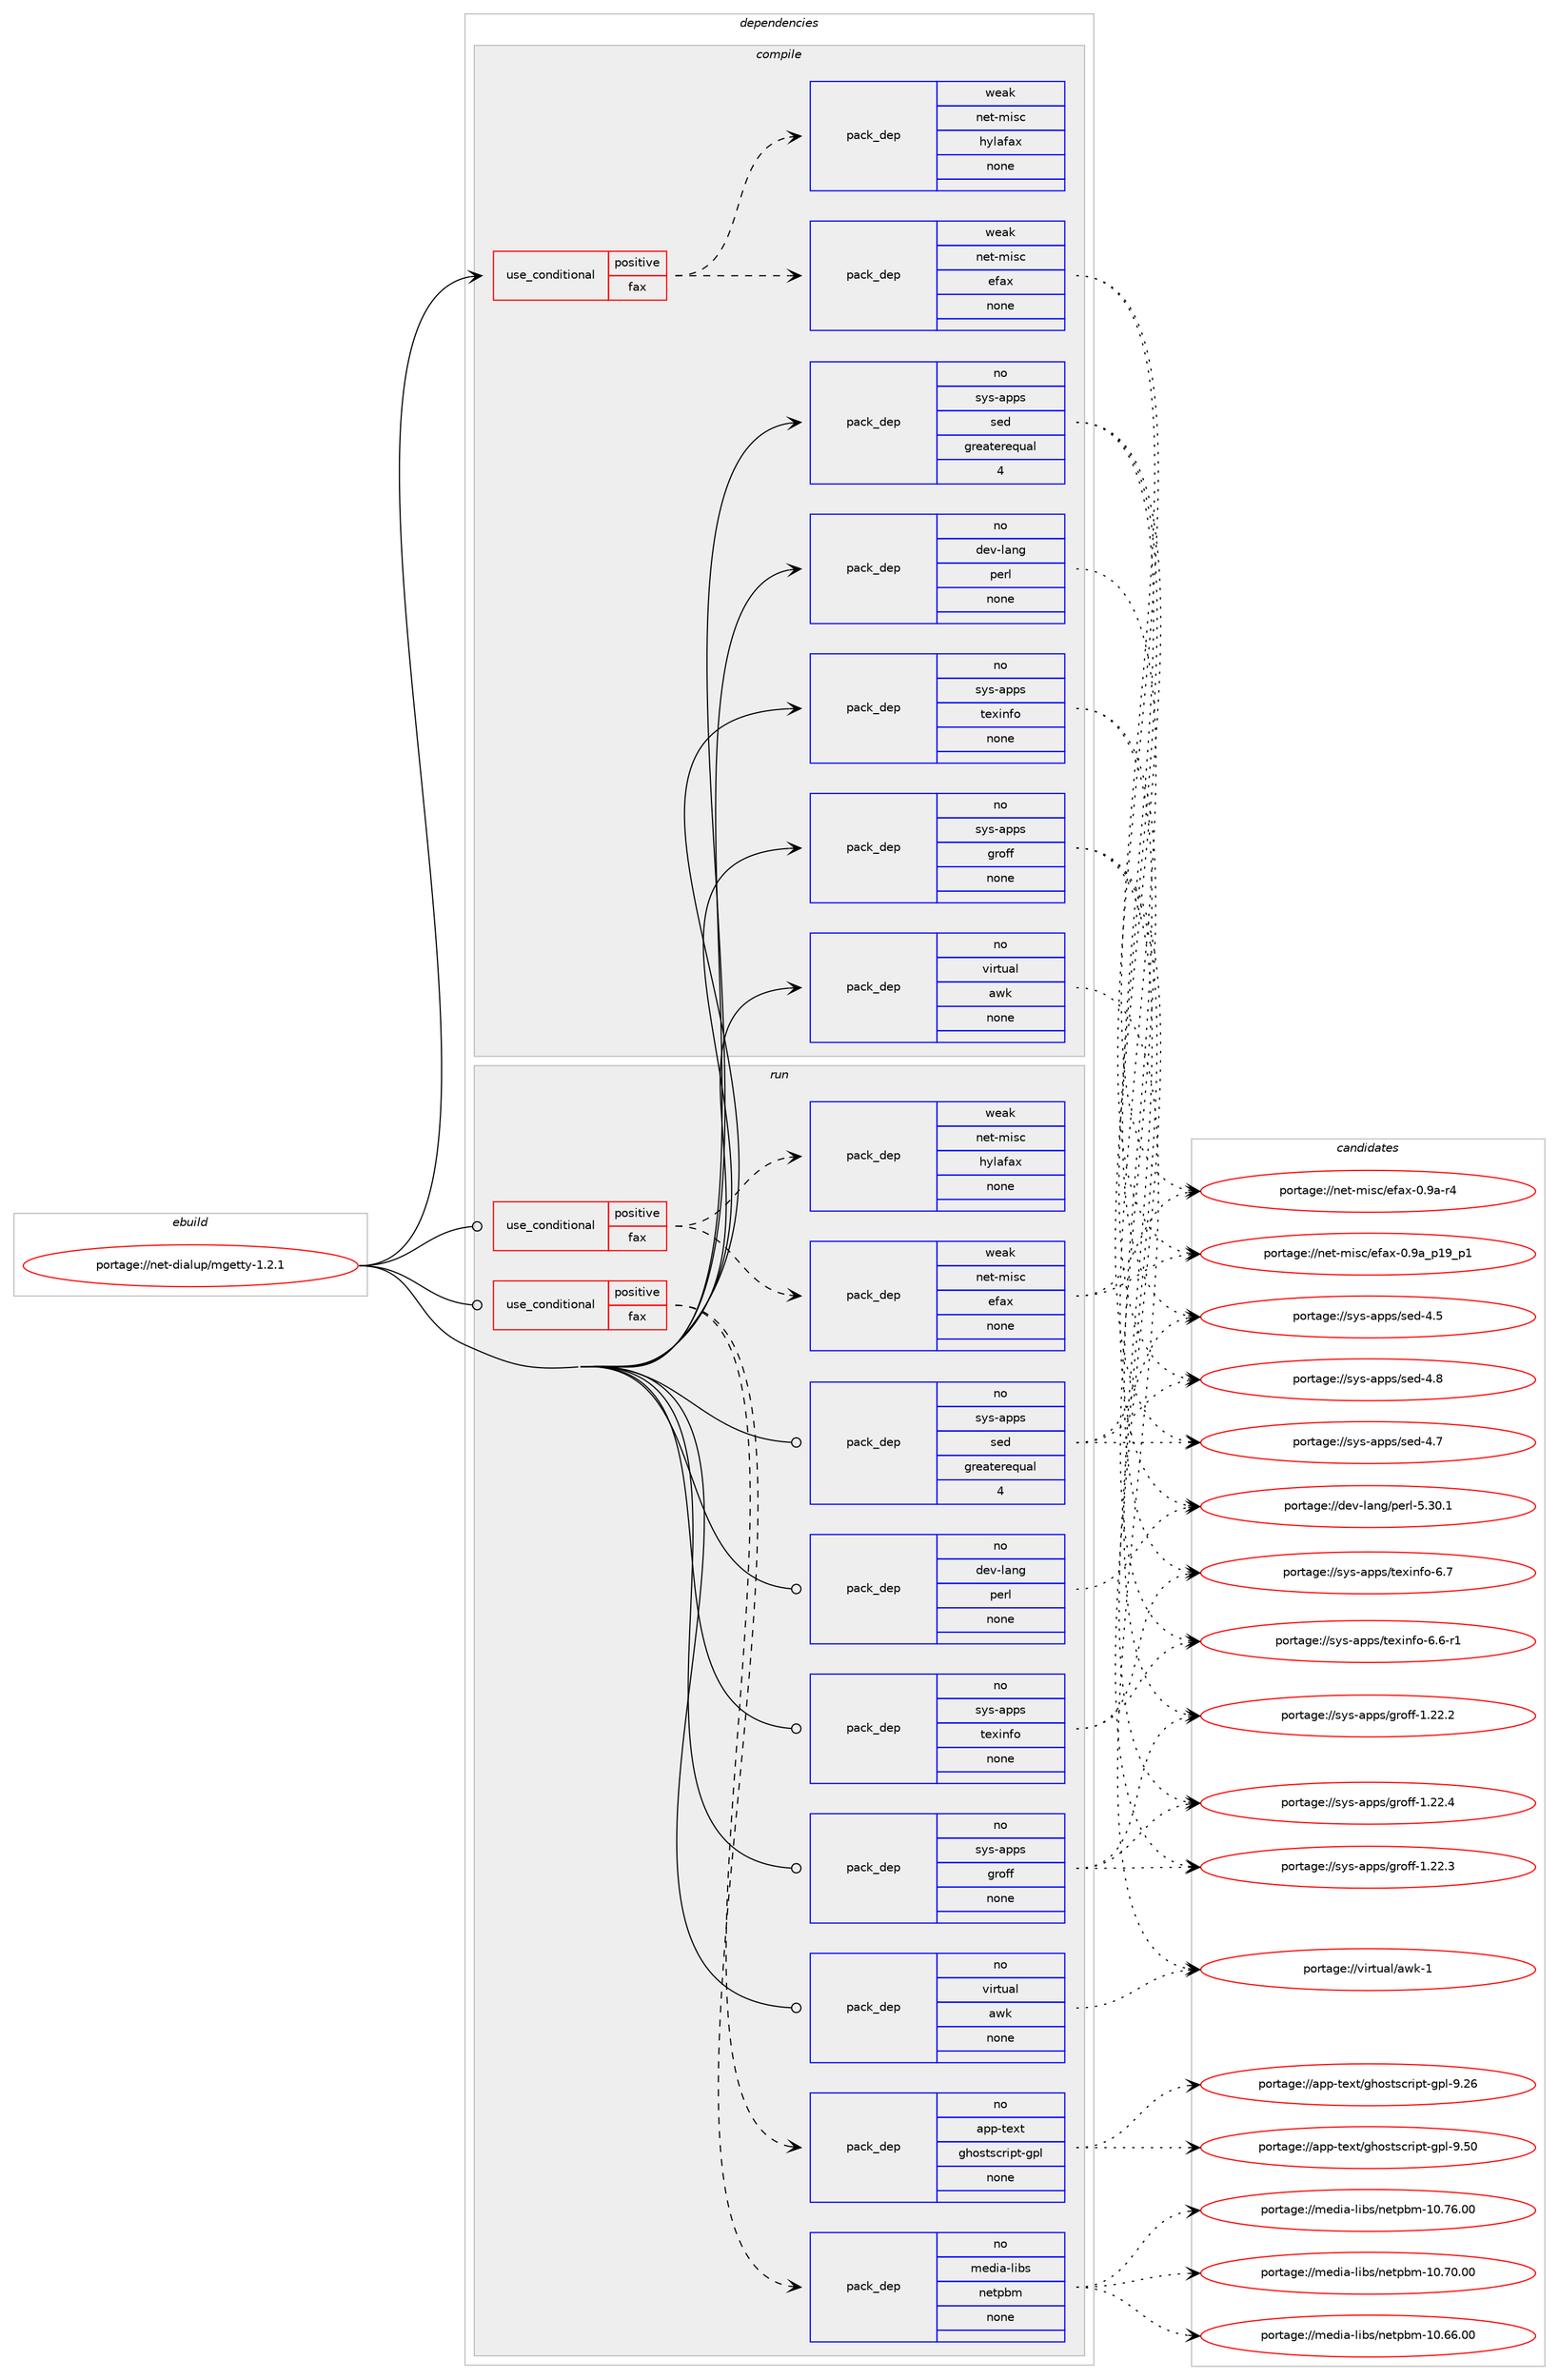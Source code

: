 digraph prolog {

# *************
# Graph options
# *************

newrank=true;
concentrate=true;
compound=true;
graph [rankdir=LR,fontname=Helvetica,fontsize=10,ranksep=1.5];#, ranksep=2.5, nodesep=0.2];
edge  [arrowhead=vee];
node  [fontname=Helvetica,fontsize=10];

# **********
# The ebuild
# **********

subgraph cluster_leftcol {
color=gray;
rank=same;
label=<<i>ebuild</i>>;
id [label="portage://net-dialup/mgetty-1.2.1", color=red, width=4, href="../net-dialup/mgetty-1.2.1.svg"];
}

# ****************
# The dependencies
# ****************

subgraph cluster_midcol {
color=gray;
label=<<i>dependencies</i>>;
subgraph cluster_compile {
fillcolor="#eeeeee";
style=filled;
label=<<i>compile</i>>;
subgraph cond23881 {
dependency104056 [label=<<TABLE BORDER="0" CELLBORDER="1" CELLSPACING="0" CELLPADDING="4"><TR><TD ROWSPAN="3" CELLPADDING="10">use_conditional</TD></TR><TR><TD>positive</TD></TR><TR><TD>fax</TD></TR></TABLE>>, shape=none, color=red];
subgraph pack78251 {
dependency104057 [label=<<TABLE BORDER="0" CELLBORDER="1" CELLSPACING="0" CELLPADDING="4" WIDTH="220"><TR><TD ROWSPAN="6" CELLPADDING="30">pack_dep</TD></TR><TR><TD WIDTH="110">weak</TD></TR><TR><TD>net-misc</TD></TR><TR><TD>efax</TD></TR><TR><TD>none</TD></TR><TR><TD></TD></TR></TABLE>>, shape=none, color=blue];
}
dependency104056:e -> dependency104057:w [weight=20,style="dashed",arrowhead="vee"];
subgraph pack78252 {
dependency104058 [label=<<TABLE BORDER="0" CELLBORDER="1" CELLSPACING="0" CELLPADDING="4" WIDTH="220"><TR><TD ROWSPAN="6" CELLPADDING="30">pack_dep</TD></TR><TR><TD WIDTH="110">weak</TD></TR><TR><TD>net-misc</TD></TR><TR><TD>hylafax</TD></TR><TR><TD>none</TD></TR><TR><TD></TD></TR></TABLE>>, shape=none, color=blue];
}
dependency104056:e -> dependency104058:w [weight=20,style="dashed",arrowhead="vee"];
}
id:e -> dependency104056:w [weight=20,style="solid",arrowhead="vee"];
subgraph pack78253 {
dependency104059 [label=<<TABLE BORDER="0" CELLBORDER="1" CELLSPACING="0" CELLPADDING="4" WIDTH="220"><TR><TD ROWSPAN="6" CELLPADDING="30">pack_dep</TD></TR><TR><TD WIDTH="110">no</TD></TR><TR><TD>dev-lang</TD></TR><TR><TD>perl</TD></TR><TR><TD>none</TD></TR><TR><TD></TD></TR></TABLE>>, shape=none, color=blue];
}
id:e -> dependency104059:w [weight=20,style="solid",arrowhead="vee"];
subgraph pack78254 {
dependency104060 [label=<<TABLE BORDER="0" CELLBORDER="1" CELLSPACING="0" CELLPADDING="4" WIDTH="220"><TR><TD ROWSPAN="6" CELLPADDING="30">pack_dep</TD></TR><TR><TD WIDTH="110">no</TD></TR><TR><TD>sys-apps</TD></TR><TR><TD>groff</TD></TR><TR><TD>none</TD></TR><TR><TD></TD></TR></TABLE>>, shape=none, color=blue];
}
id:e -> dependency104060:w [weight=20,style="solid",arrowhead="vee"];
subgraph pack78255 {
dependency104061 [label=<<TABLE BORDER="0" CELLBORDER="1" CELLSPACING="0" CELLPADDING="4" WIDTH="220"><TR><TD ROWSPAN="6" CELLPADDING="30">pack_dep</TD></TR><TR><TD WIDTH="110">no</TD></TR><TR><TD>sys-apps</TD></TR><TR><TD>sed</TD></TR><TR><TD>greaterequal</TD></TR><TR><TD>4</TD></TR></TABLE>>, shape=none, color=blue];
}
id:e -> dependency104061:w [weight=20,style="solid",arrowhead="vee"];
subgraph pack78256 {
dependency104062 [label=<<TABLE BORDER="0" CELLBORDER="1" CELLSPACING="0" CELLPADDING="4" WIDTH="220"><TR><TD ROWSPAN="6" CELLPADDING="30">pack_dep</TD></TR><TR><TD WIDTH="110">no</TD></TR><TR><TD>sys-apps</TD></TR><TR><TD>texinfo</TD></TR><TR><TD>none</TD></TR><TR><TD></TD></TR></TABLE>>, shape=none, color=blue];
}
id:e -> dependency104062:w [weight=20,style="solid",arrowhead="vee"];
subgraph pack78257 {
dependency104063 [label=<<TABLE BORDER="0" CELLBORDER="1" CELLSPACING="0" CELLPADDING="4" WIDTH="220"><TR><TD ROWSPAN="6" CELLPADDING="30">pack_dep</TD></TR><TR><TD WIDTH="110">no</TD></TR><TR><TD>virtual</TD></TR><TR><TD>awk</TD></TR><TR><TD>none</TD></TR><TR><TD></TD></TR></TABLE>>, shape=none, color=blue];
}
id:e -> dependency104063:w [weight=20,style="solid",arrowhead="vee"];
}
subgraph cluster_compileandrun {
fillcolor="#eeeeee";
style=filled;
label=<<i>compile and run</i>>;
}
subgraph cluster_run {
fillcolor="#eeeeee";
style=filled;
label=<<i>run</i>>;
subgraph cond23882 {
dependency104064 [label=<<TABLE BORDER="0" CELLBORDER="1" CELLSPACING="0" CELLPADDING="4"><TR><TD ROWSPAN="3" CELLPADDING="10">use_conditional</TD></TR><TR><TD>positive</TD></TR><TR><TD>fax</TD></TR></TABLE>>, shape=none, color=red];
subgraph pack78258 {
dependency104065 [label=<<TABLE BORDER="0" CELLBORDER="1" CELLSPACING="0" CELLPADDING="4" WIDTH="220"><TR><TD ROWSPAN="6" CELLPADDING="30">pack_dep</TD></TR><TR><TD WIDTH="110">no</TD></TR><TR><TD>media-libs</TD></TR><TR><TD>netpbm</TD></TR><TR><TD>none</TD></TR><TR><TD></TD></TR></TABLE>>, shape=none, color=blue];
}
dependency104064:e -> dependency104065:w [weight=20,style="dashed",arrowhead="vee"];
subgraph pack78259 {
dependency104066 [label=<<TABLE BORDER="0" CELLBORDER="1" CELLSPACING="0" CELLPADDING="4" WIDTH="220"><TR><TD ROWSPAN="6" CELLPADDING="30">pack_dep</TD></TR><TR><TD WIDTH="110">no</TD></TR><TR><TD>app-text</TD></TR><TR><TD>ghostscript-gpl</TD></TR><TR><TD>none</TD></TR><TR><TD></TD></TR></TABLE>>, shape=none, color=blue];
}
dependency104064:e -> dependency104066:w [weight=20,style="dashed",arrowhead="vee"];
}
id:e -> dependency104064:w [weight=20,style="solid",arrowhead="odot"];
subgraph cond23883 {
dependency104067 [label=<<TABLE BORDER="0" CELLBORDER="1" CELLSPACING="0" CELLPADDING="4"><TR><TD ROWSPAN="3" CELLPADDING="10">use_conditional</TD></TR><TR><TD>positive</TD></TR><TR><TD>fax</TD></TR></TABLE>>, shape=none, color=red];
subgraph pack78260 {
dependency104068 [label=<<TABLE BORDER="0" CELLBORDER="1" CELLSPACING="0" CELLPADDING="4" WIDTH="220"><TR><TD ROWSPAN="6" CELLPADDING="30">pack_dep</TD></TR><TR><TD WIDTH="110">weak</TD></TR><TR><TD>net-misc</TD></TR><TR><TD>efax</TD></TR><TR><TD>none</TD></TR><TR><TD></TD></TR></TABLE>>, shape=none, color=blue];
}
dependency104067:e -> dependency104068:w [weight=20,style="dashed",arrowhead="vee"];
subgraph pack78261 {
dependency104069 [label=<<TABLE BORDER="0" CELLBORDER="1" CELLSPACING="0" CELLPADDING="4" WIDTH="220"><TR><TD ROWSPAN="6" CELLPADDING="30">pack_dep</TD></TR><TR><TD WIDTH="110">weak</TD></TR><TR><TD>net-misc</TD></TR><TR><TD>hylafax</TD></TR><TR><TD>none</TD></TR><TR><TD></TD></TR></TABLE>>, shape=none, color=blue];
}
dependency104067:e -> dependency104069:w [weight=20,style="dashed",arrowhead="vee"];
}
id:e -> dependency104067:w [weight=20,style="solid",arrowhead="odot"];
subgraph pack78262 {
dependency104070 [label=<<TABLE BORDER="0" CELLBORDER="1" CELLSPACING="0" CELLPADDING="4" WIDTH="220"><TR><TD ROWSPAN="6" CELLPADDING="30">pack_dep</TD></TR><TR><TD WIDTH="110">no</TD></TR><TR><TD>dev-lang</TD></TR><TR><TD>perl</TD></TR><TR><TD>none</TD></TR><TR><TD></TD></TR></TABLE>>, shape=none, color=blue];
}
id:e -> dependency104070:w [weight=20,style="solid",arrowhead="odot"];
subgraph pack78263 {
dependency104071 [label=<<TABLE BORDER="0" CELLBORDER="1" CELLSPACING="0" CELLPADDING="4" WIDTH="220"><TR><TD ROWSPAN="6" CELLPADDING="30">pack_dep</TD></TR><TR><TD WIDTH="110">no</TD></TR><TR><TD>sys-apps</TD></TR><TR><TD>groff</TD></TR><TR><TD>none</TD></TR><TR><TD></TD></TR></TABLE>>, shape=none, color=blue];
}
id:e -> dependency104071:w [weight=20,style="solid",arrowhead="odot"];
subgraph pack78264 {
dependency104072 [label=<<TABLE BORDER="0" CELLBORDER="1" CELLSPACING="0" CELLPADDING="4" WIDTH="220"><TR><TD ROWSPAN="6" CELLPADDING="30">pack_dep</TD></TR><TR><TD WIDTH="110">no</TD></TR><TR><TD>sys-apps</TD></TR><TR><TD>sed</TD></TR><TR><TD>greaterequal</TD></TR><TR><TD>4</TD></TR></TABLE>>, shape=none, color=blue];
}
id:e -> dependency104072:w [weight=20,style="solid",arrowhead="odot"];
subgraph pack78265 {
dependency104073 [label=<<TABLE BORDER="0" CELLBORDER="1" CELLSPACING="0" CELLPADDING="4" WIDTH="220"><TR><TD ROWSPAN="6" CELLPADDING="30">pack_dep</TD></TR><TR><TD WIDTH="110">no</TD></TR><TR><TD>sys-apps</TD></TR><TR><TD>texinfo</TD></TR><TR><TD>none</TD></TR><TR><TD></TD></TR></TABLE>>, shape=none, color=blue];
}
id:e -> dependency104073:w [weight=20,style="solid",arrowhead="odot"];
subgraph pack78266 {
dependency104074 [label=<<TABLE BORDER="0" CELLBORDER="1" CELLSPACING="0" CELLPADDING="4" WIDTH="220"><TR><TD ROWSPAN="6" CELLPADDING="30">pack_dep</TD></TR><TR><TD WIDTH="110">no</TD></TR><TR><TD>virtual</TD></TR><TR><TD>awk</TD></TR><TR><TD>none</TD></TR><TR><TD></TD></TR></TABLE>>, shape=none, color=blue];
}
id:e -> dependency104074:w [weight=20,style="solid",arrowhead="odot"];
}
}

# **************
# The candidates
# **************

subgraph cluster_choices {
rank=same;
color=gray;
label=<<i>candidates</i>>;

subgraph choice78251 {
color=black;
nodesep=1;
choice1101011164510910511599471011029712045484657979511249579511249 [label="portage://net-misc/efax-0.9a_p19_p1", color=red, width=4,href="../net-misc/efax-0.9a_p19_p1.svg"];
choice1101011164510910511599471011029712045484657974511452 [label="portage://net-misc/efax-0.9a-r4", color=red, width=4,href="../net-misc/efax-0.9a-r4.svg"];
dependency104057:e -> choice1101011164510910511599471011029712045484657979511249579511249:w [style=dotted,weight="100"];
dependency104057:e -> choice1101011164510910511599471011029712045484657974511452:w [style=dotted,weight="100"];
}
subgraph choice78252 {
color=black;
nodesep=1;
}
subgraph choice78253 {
color=black;
nodesep=1;
choice10010111845108971101034711210111410845534651484649 [label="portage://dev-lang/perl-5.30.1", color=red, width=4,href="../dev-lang/perl-5.30.1.svg"];
dependency104059:e -> choice10010111845108971101034711210111410845534651484649:w [style=dotted,weight="100"];
}
subgraph choice78254 {
color=black;
nodesep=1;
choice11512111545971121121154710311411110210245494650504652 [label="portage://sys-apps/groff-1.22.4", color=red, width=4,href="../sys-apps/groff-1.22.4.svg"];
choice11512111545971121121154710311411110210245494650504651 [label="portage://sys-apps/groff-1.22.3", color=red, width=4,href="../sys-apps/groff-1.22.3.svg"];
choice11512111545971121121154710311411110210245494650504650 [label="portage://sys-apps/groff-1.22.2", color=red, width=4,href="../sys-apps/groff-1.22.2.svg"];
dependency104060:e -> choice11512111545971121121154710311411110210245494650504652:w [style=dotted,weight="100"];
dependency104060:e -> choice11512111545971121121154710311411110210245494650504651:w [style=dotted,weight="100"];
dependency104060:e -> choice11512111545971121121154710311411110210245494650504650:w [style=dotted,weight="100"];
}
subgraph choice78255 {
color=black;
nodesep=1;
choice11512111545971121121154711510110045524656 [label="portage://sys-apps/sed-4.8", color=red, width=4,href="../sys-apps/sed-4.8.svg"];
choice11512111545971121121154711510110045524655 [label="portage://sys-apps/sed-4.7", color=red, width=4,href="../sys-apps/sed-4.7.svg"];
choice11512111545971121121154711510110045524653 [label="portage://sys-apps/sed-4.5", color=red, width=4,href="../sys-apps/sed-4.5.svg"];
dependency104061:e -> choice11512111545971121121154711510110045524656:w [style=dotted,weight="100"];
dependency104061:e -> choice11512111545971121121154711510110045524655:w [style=dotted,weight="100"];
dependency104061:e -> choice11512111545971121121154711510110045524653:w [style=dotted,weight="100"];
}
subgraph choice78256 {
color=black;
nodesep=1;
choice11512111545971121121154711610112010511010211145544655 [label="portage://sys-apps/texinfo-6.7", color=red, width=4,href="../sys-apps/texinfo-6.7.svg"];
choice115121115459711211211547116101120105110102111455446544511449 [label="portage://sys-apps/texinfo-6.6-r1", color=red, width=4,href="../sys-apps/texinfo-6.6-r1.svg"];
dependency104062:e -> choice11512111545971121121154711610112010511010211145544655:w [style=dotted,weight="100"];
dependency104062:e -> choice115121115459711211211547116101120105110102111455446544511449:w [style=dotted,weight="100"];
}
subgraph choice78257 {
color=black;
nodesep=1;
choice1181051141161179710847971191074549 [label="portage://virtual/awk-1", color=red, width=4,href="../virtual/awk-1.svg"];
dependency104063:e -> choice1181051141161179710847971191074549:w [style=dotted,weight="100"];
}
subgraph choice78258 {
color=black;
nodesep=1;
choice1091011001059745108105981154711010111611298109454948465554464848 [label="portage://media-libs/netpbm-10.76.00", color=red, width=4,href="../media-libs/netpbm-10.76.00.svg"];
choice1091011001059745108105981154711010111611298109454948465548464848 [label="portage://media-libs/netpbm-10.70.00", color=red, width=4,href="../media-libs/netpbm-10.70.00.svg"];
choice1091011001059745108105981154711010111611298109454948465454464848 [label="portage://media-libs/netpbm-10.66.00", color=red, width=4,href="../media-libs/netpbm-10.66.00.svg"];
dependency104065:e -> choice1091011001059745108105981154711010111611298109454948465554464848:w [style=dotted,weight="100"];
dependency104065:e -> choice1091011001059745108105981154711010111611298109454948465548464848:w [style=dotted,weight="100"];
dependency104065:e -> choice1091011001059745108105981154711010111611298109454948465454464848:w [style=dotted,weight="100"];
}
subgraph choice78259 {
color=black;
nodesep=1;
choice97112112451161011201164710310411111511611599114105112116451031121084557465348 [label="portage://app-text/ghostscript-gpl-9.50", color=red, width=4,href="../app-text/ghostscript-gpl-9.50.svg"];
choice97112112451161011201164710310411111511611599114105112116451031121084557465054 [label="portage://app-text/ghostscript-gpl-9.26", color=red, width=4,href="../app-text/ghostscript-gpl-9.26.svg"];
dependency104066:e -> choice97112112451161011201164710310411111511611599114105112116451031121084557465348:w [style=dotted,weight="100"];
dependency104066:e -> choice97112112451161011201164710310411111511611599114105112116451031121084557465054:w [style=dotted,weight="100"];
}
subgraph choice78260 {
color=black;
nodesep=1;
choice1101011164510910511599471011029712045484657979511249579511249 [label="portage://net-misc/efax-0.9a_p19_p1", color=red, width=4,href="../net-misc/efax-0.9a_p19_p1.svg"];
choice1101011164510910511599471011029712045484657974511452 [label="portage://net-misc/efax-0.9a-r4", color=red, width=4,href="../net-misc/efax-0.9a-r4.svg"];
dependency104068:e -> choice1101011164510910511599471011029712045484657979511249579511249:w [style=dotted,weight="100"];
dependency104068:e -> choice1101011164510910511599471011029712045484657974511452:w [style=dotted,weight="100"];
}
subgraph choice78261 {
color=black;
nodesep=1;
}
subgraph choice78262 {
color=black;
nodesep=1;
choice10010111845108971101034711210111410845534651484649 [label="portage://dev-lang/perl-5.30.1", color=red, width=4,href="../dev-lang/perl-5.30.1.svg"];
dependency104070:e -> choice10010111845108971101034711210111410845534651484649:w [style=dotted,weight="100"];
}
subgraph choice78263 {
color=black;
nodesep=1;
choice11512111545971121121154710311411110210245494650504652 [label="portage://sys-apps/groff-1.22.4", color=red, width=4,href="../sys-apps/groff-1.22.4.svg"];
choice11512111545971121121154710311411110210245494650504651 [label="portage://sys-apps/groff-1.22.3", color=red, width=4,href="../sys-apps/groff-1.22.3.svg"];
choice11512111545971121121154710311411110210245494650504650 [label="portage://sys-apps/groff-1.22.2", color=red, width=4,href="../sys-apps/groff-1.22.2.svg"];
dependency104071:e -> choice11512111545971121121154710311411110210245494650504652:w [style=dotted,weight="100"];
dependency104071:e -> choice11512111545971121121154710311411110210245494650504651:w [style=dotted,weight="100"];
dependency104071:e -> choice11512111545971121121154710311411110210245494650504650:w [style=dotted,weight="100"];
}
subgraph choice78264 {
color=black;
nodesep=1;
choice11512111545971121121154711510110045524656 [label="portage://sys-apps/sed-4.8", color=red, width=4,href="../sys-apps/sed-4.8.svg"];
choice11512111545971121121154711510110045524655 [label="portage://sys-apps/sed-4.7", color=red, width=4,href="../sys-apps/sed-4.7.svg"];
choice11512111545971121121154711510110045524653 [label="portage://sys-apps/sed-4.5", color=red, width=4,href="../sys-apps/sed-4.5.svg"];
dependency104072:e -> choice11512111545971121121154711510110045524656:w [style=dotted,weight="100"];
dependency104072:e -> choice11512111545971121121154711510110045524655:w [style=dotted,weight="100"];
dependency104072:e -> choice11512111545971121121154711510110045524653:w [style=dotted,weight="100"];
}
subgraph choice78265 {
color=black;
nodesep=1;
choice11512111545971121121154711610112010511010211145544655 [label="portage://sys-apps/texinfo-6.7", color=red, width=4,href="../sys-apps/texinfo-6.7.svg"];
choice115121115459711211211547116101120105110102111455446544511449 [label="portage://sys-apps/texinfo-6.6-r1", color=red, width=4,href="../sys-apps/texinfo-6.6-r1.svg"];
dependency104073:e -> choice11512111545971121121154711610112010511010211145544655:w [style=dotted,weight="100"];
dependency104073:e -> choice115121115459711211211547116101120105110102111455446544511449:w [style=dotted,weight="100"];
}
subgraph choice78266 {
color=black;
nodesep=1;
choice1181051141161179710847971191074549 [label="portage://virtual/awk-1", color=red, width=4,href="../virtual/awk-1.svg"];
dependency104074:e -> choice1181051141161179710847971191074549:w [style=dotted,weight="100"];
}
}

}
